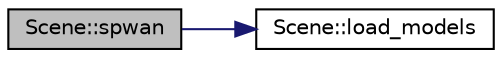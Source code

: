 digraph "Scene::spwan"
{
 // INTERACTIVE_SVG=YES
 // LATEX_PDF_SIZE
  bgcolor="transparent";
  edge [fontname="Helvetica",fontsize="10",labelfontname="Helvetica",labelfontsize="10"];
  node [fontname="Helvetica",fontsize="10",shape=record];
  rankdir="LR";
  Node1 [label="Scene::spwan",height=0.2,width=0.4,color="black", fillcolor="grey75", style="filled", fontcolor="black",tooltip=" "];
  Node1 -> Node2 [color="midnightblue",fontsize="10",style="solid"];
  Node2 [label="Scene::load_models",height=0.2,width=0.4,color="black",URL="$d6/db5/class_scene.html#a9cdaadd3a3b30e4361aa7173b556e06c",tooltip=" "];
}
